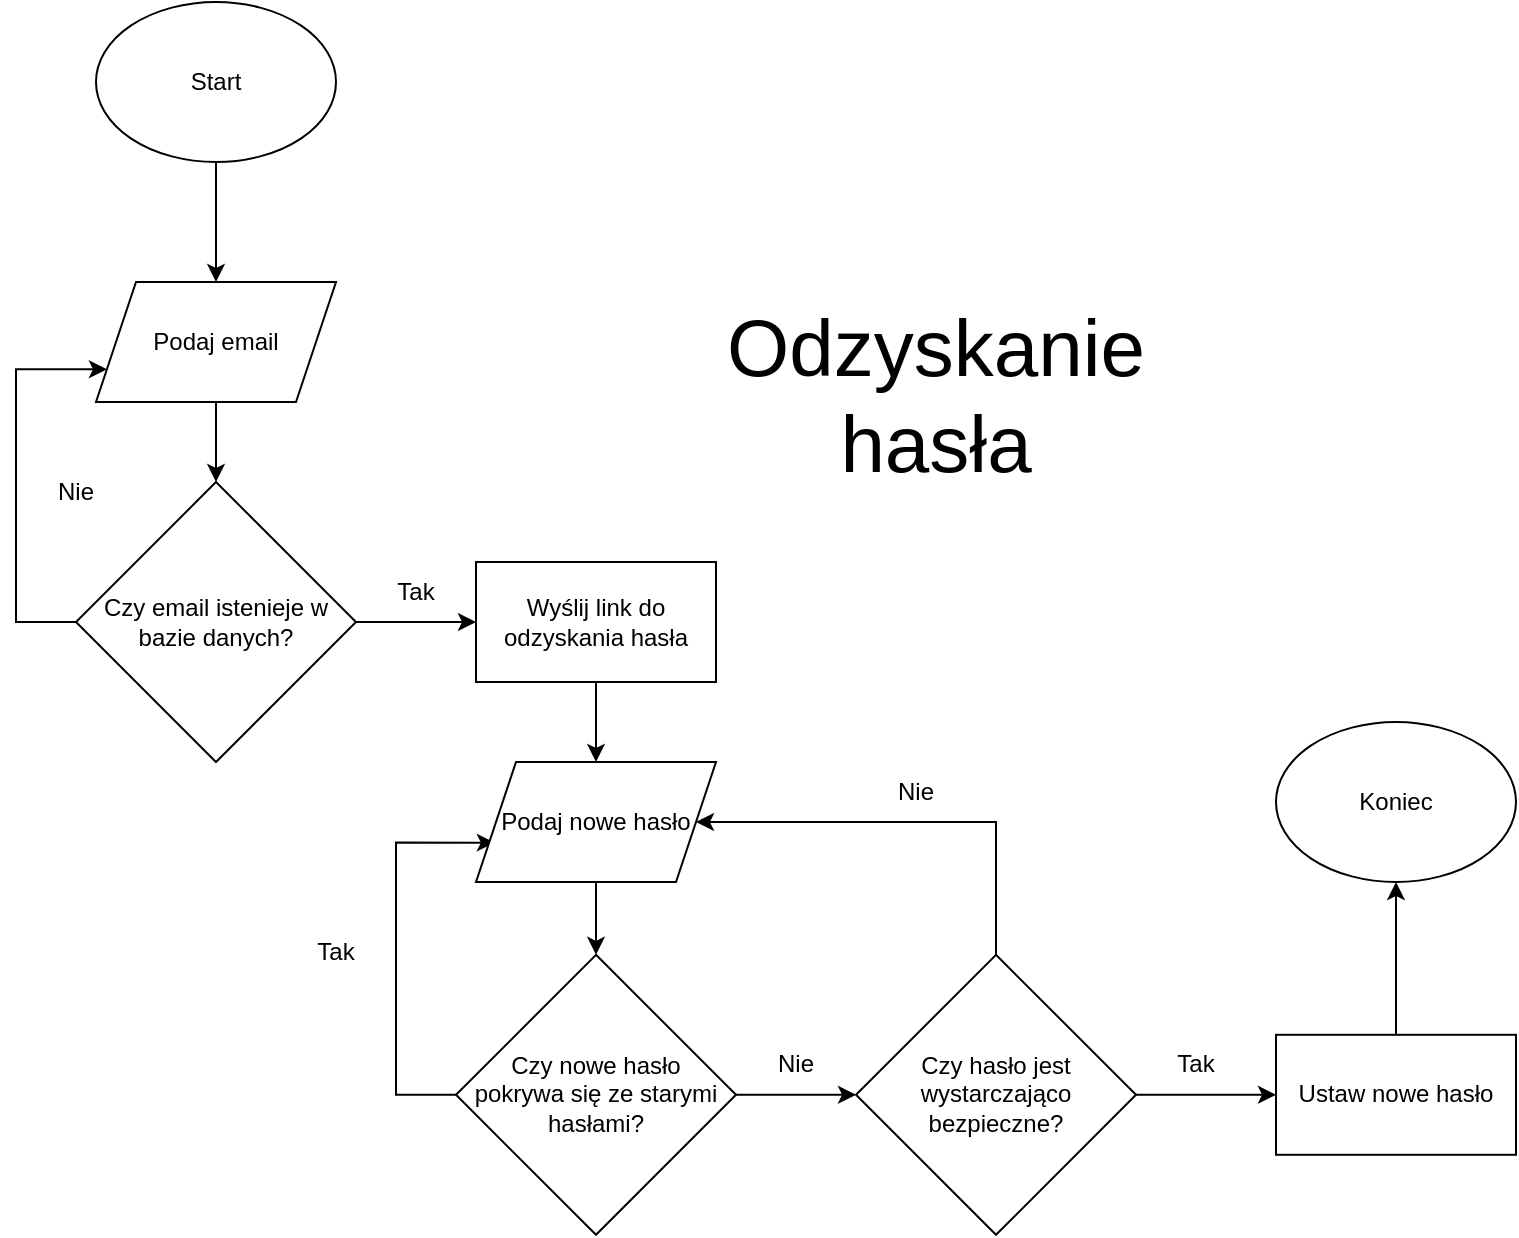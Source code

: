 <mxfile version="22.1.18" type="device">
  <diagram name="Page-1" id="ZGEv-tAGPgUtbyMZSg28">
    <mxGraphModel dx="1274" dy="669" grid="1" gridSize="10" guides="1" tooltips="1" connect="1" arrows="1" fold="1" page="1" pageScale="1" pageWidth="850" pageHeight="1100" math="0" shadow="0">
      <root>
        <mxCell id="0" />
        <mxCell id="1" parent="0" />
        <mxCell id="WfJjPgoilB7sLDLDDXRg-1" style="edgeStyle=orthogonalEdgeStyle;rounded=0;orthogonalLoop=1;jettySize=auto;html=1;" edge="1" parent="1" source="WfJjPgoilB7sLDLDDXRg-2">
          <mxGeometry relative="1" as="geometry">
            <mxPoint x="260" y="240" as="targetPoint" />
          </mxGeometry>
        </mxCell>
        <mxCell id="WfJjPgoilB7sLDLDDXRg-2" value="Start" style="ellipse;whiteSpace=wrap;html=1;" vertex="1" parent="1">
          <mxGeometry x="200" y="100" width="120" height="80" as="geometry" />
        </mxCell>
        <mxCell id="WfJjPgoilB7sLDLDDXRg-3" value="Koniec" style="ellipse;whiteSpace=wrap;html=1;" vertex="1" parent="1">
          <mxGeometry x="790" y="460" width="120" height="80" as="geometry" />
        </mxCell>
        <mxCell id="WfJjPgoilB7sLDLDDXRg-4" value="&lt;font style=&quot;font-size: 40px;&quot;&gt;Odzyskanie&lt;br&gt;hasła&lt;br&gt;&lt;/font&gt;" style="text;html=1;strokeColor=none;fillColor=none;align=center;verticalAlign=middle;whiteSpace=wrap;rounded=0;" vertex="1" parent="1">
          <mxGeometry x="560" y="261.43" width="120" height="68.57" as="geometry" />
        </mxCell>
        <mxCell id="WfJjPgoilB7sLDLDDXRg-5" style="edgeStyle=orthogonalEdgeStyle;rounded=0;orthogonalLoop=1;jettySize=auto;html=1;entryX=0.5;entryY=0;entryDx=0;entryDy=0;" edge="1" parent="1" source="WfJjPgoilB7sLDLDDXRg-6" target="WfJjPgoilB7sLDLDDXRg-9">
          <mxGeometry relative="1" as="geometry" />
        </mxCell>
        <mxCell id="WfJjPgoilB7sLDLDDXRg-6" value="Podaj email" style="shape=parallelogram;perimeter=parallelogramPerimeter;whiteSpace=wrap;html=1;fixedSize=1;" vertex="1" parent="1">
          <mxGeometry x="200" y="240" width="120" height="60" as="geometry" />
        </mxCell>
        <mxCell id="WfJjPgoilB7sLDLDDXRg-7" style="edgeStyle=orthogonalEdgeStyle;rounded=0;orthogonalLoop=1;jettySize=auto;html=1;entryX=0;entryY=0.75;entryDx=0;entryDy=0;" edge="1" parent="1" source="WfJjPgoilB7sLDLDDXRg-9" target="WfJjPgoilB7sLDLDDXRg-6">
          <mxGeometry relative="1" as="geometry">
            <Array as="points">
              <mxPoint x="160" y="410" />
              <mxPoint x="160" y="284" />
            </Array>
          </mxGeometry>
        </mxCell>
        <mxCell id="WfJjPgoilB7sLDLDDXRg-8" style="edgeStyle=orthogonalEdgeStyle;rounded=0;orthogonalLoop=1;jettySize=auto;html=1;" edge="1" parent="1" source="WfJjPgoilB7sLDLDDXRg-9">
          <mxGeometry relative="1" as="geometry">
            <mxPoint x="390" y="410" as="targetPoint" />
          </mxGeometry>
        </mxCell>
        <mxCell id="WfJjPgoilB7sLDLDDXRg-9" value="Czy email istenieje w bazie danych?" style="rhombus;whiteSpace=wrap;html=1;" vertex="1" parent="1">
          <mxGeometry x="190" y="340" width="140" height="140" as="geometry" />
        </mxCell>
        <mxCell id="WfJjPgoilB7sLDLDDXRg-14" value="Nie" style="text;html=1;strokeColor=none;fillColor=none;align=center;verticalAlign=middle;whiteSpace=wrap;rounded=0;" vertex="1" parent="1">
          <mxGeometry x="160" y="330" width="60" height="30" as="geometry" />
        </mxCell>
        <mxCell id="WfJjPgoilB7sLDLDDXRg-28" style="edgeStyle=orthogonalEdgeStyle;rounded=0;orthogonalLoop=1;jettySize=auto;html=1;entryX=0.5;entryY=0;entryDx=0;entryDy=0;" edge="1" parent="1" source="WfJjPgoilB7sLDLDDXRg-16" target="WfJjPgoilB7sLDLDDXRg-27">
          <mxGeometry relative="1" as="geometry" />
        </mxCell>
        <mxCell id="WfJjPgoilB7sLDLDDXRg-16" value="Wyślij link do odzyskania hasła" style="rounded=0;whiteSpace=wrap;html=1;" vertex="1" parent="1">
          <mxGeometry x="390" y="380" width="120" height="60" as="geometry" />
        </mxCell>
        <mxCell id="WfJjPgoilB7sLDLDDXRg-17" value="Tak" style="text;html=1;strokeColor=none;fillColor=none;align=center;verticalAlign=middle;whiteSpace=wrap;rounded=0;" vertex="1" parent="1">
          <mxGeometry x="330" y="380" width="60" height="30" as="geometry" />
        </mxCell>
        <mxCell id="WfJjPgoilB7sLDLDDXRg-19" style="edgeStyle=orthogonalEdgeStyle;rounded=0;orthogonalLoop=1;jettySize=auto;html=1;entryX=0.5;entryY=0;entryDx=0;entryDy=0;" edge="1" parent="1">
          <mxGeometry relative="1" as="geometry">
            <mxPoint x="450" y="540" as="sourcePoint" />
            <mxPoint x="450" y="576.4" as="targetPoint" />
          </mxGeometry>
        </mxCell>
        <mxCell id="WfJjPgoilB7sLDLDDXRg-21" style="edgeStyle=orthogonalEdgeStyle;rounded=0;orthogonalLoop=1;jettySize=auto;html=1;entryX=-0.005;entryY=0.672;entryDx=0;entryDy=0;entryPerimeter=0;" edge="1" parent="1">
          <mxGeometry relative="1" as="geometry">
            <Array as="points">
              <mxPoint x="350" y="646" />
              <mxPoint x="350" y="520" />
            </Array>
            <mxPoint x="380" y="646.4" as="sourcePoint" />
            <mxPoint x="399.4" y="520.32" as="targetPoint" />
          </mxGeometry>
        </mxCell>
        <mxCell id="WfJjPgoilB7sLDLDDXRg-24" value="Nie" style="text;html=1;strokeColor=none;fillColor=none;align=center;verticalAlign=middle;whiteSpace=wrap;rounded=0;" vertex="1" parent="1">
          <mxGeometry x="520" y="616.4" width="60" height="30" as="geometry" />
        </mxCell>
        <mxCell id="WfJjPgoilB7sLDLDDXRg-27" value="Podaj nowe hasło" style="shape=parallelogram;perimeter=parallelogramPerimeter;whiteSpace=wrap;html=1;fixedSize=1;" vertex="1" parent="1">
          <mxGeometry x="390" y="480" width="120" height="60" as="geometry" />
        </mxCell>
        <mxCell id="WfJjPgoilB7sLDLDDXRg-37" style="edgeStyle=orthogonalEdgeStyle;rounded=0;orthogonalLoop=1;jettySize=auto;html=1;" edge="1" parent="1" source="WfJjPgoilB7sLDLDDXRg-29" target="WfJjPgoilB7sLDLDDXRg-34">
          <mxGeometry relative="1" as="geometry" />
        </mxCell>
        <mxCell id="WfJjPgoilB7sLDLDDXRg-40" style="edgeStyle=orthogonalEdgeStyle;rounded=0;orthogonalLoop=1;jettySize=auto;html=1;entryX=1;entryY=0.5;entryDx=0;entryDy=0;" edge="1" parent="1" source="WfJjPgoilB7sLDLDDXRg-29" target="WfJjPgoilB7sLDLDDXRg-27">
          <mxGeometry relative="1" as="geometry">
            <Array as="points">
              <mxPoint x="650" y="510" />
            </Array>
          </mxGeometry>
        </mxCell>
        <mxCell id="WfJjPgoilB7sLDLDDXRg-29" value="Czy hasło jest wystarczająco bezpieczne?" style="rhombus;whiteSpace=wrap;html=1;" vertex="1" parent="1">
          <mxGeometry x="580" y="576.4" width="140" height="140" as="geometry" />
        </mxCell>
        <mxCell id="WfJjPgoilB7sLDLDDXRg-39" style="edgeStyle=orthogonalEdgeStyle;rounded=0;orthogonalLoop=1;jettySize=auto;html=1;" edge="1" parent="1" source="WfJjPgoilB7sLDLDDXRg-30" target="WfJjPgoilB7sLDLDDXRg-29">
          <mxGeometry relative="1" as="geometry" />
        </mxCell>
        <mxCell id="WfJjPgoilB7sLDLDDXRg-30" value="Czy nowe hasło&lt;br&gt;pokrywa się ze starymi hasłami?" style="rhombus;whiteSpace=wrap;html=1;" vertex="1" parent="1">
          <mxGeometry x="380" y="576.4" width="140" height="140" as="geometry" />
        </mxCell>
        <mxCell id="WfJjPgoilB7sLDLDDXRg-31" value="Tak" style="text;html=1;strokeColor=none;fillColor=none;align=center;verticalAlign=middle;whiteSpace=wrap;rounded=0;" vertex="1" parent="1">
          <mxGeometry x="290" y="560" width="60" height="30" as="geometry" />
        </mxCell>
        <mxCell id="WfJjPgoilB7sLDLDDXRg-36" style="edgeStyle=orthogonalEdgeStyle;rounded=0;orthogonalLoop=1;jettySize=auto;html=1;" edge="1" parent="1" source="WfJjPgoilB7sLDLDDXRg-34" target="WfJjPgoilB7sLDLDDXRg-3">
          <mxGeometry relative="1" as="geometry" />
        </mxCell>
        <mxCell id="WfJjPgoilB7sLDLDDXRg-34" value="Ustaw nowe hasło" style="rounded=0;whiteSpace=wrap;html=1;" vertex="1" parent="1">
          <mxGeometry x="790" y="616.4" width="120" height="60" as="geometry" />
        </mxCell>
        <mxCell id="WfJjPgoilB7sLDLDDXRg-41" value="Nie" style="text;html=1;strokeColor=none;fillColor=none;align=center;verticalAlign=middle;whiteSpace=wrap;rounded=0;" vertex="1" parent="1">
          <mxGeometry x="580" y="480" width="60" height="30" as="geometry" />
        </mxCell>
        <mxCell id="WfJjPgoilB7sLDLDDXRg-42" value="Tak" style="text;html=1;strokeColor=none;fillColor=none;align=center;verticalAlign=middle;whiteSpace=wrap;rounded=0;" vertex="1" parent="1">
          <mxGeometry x="720" y="616.4" width="60" height="30" as="geometry" />
        </mxCell>
      </root>
    </mxGraphModel>
  </diagram>
</mxfile>
